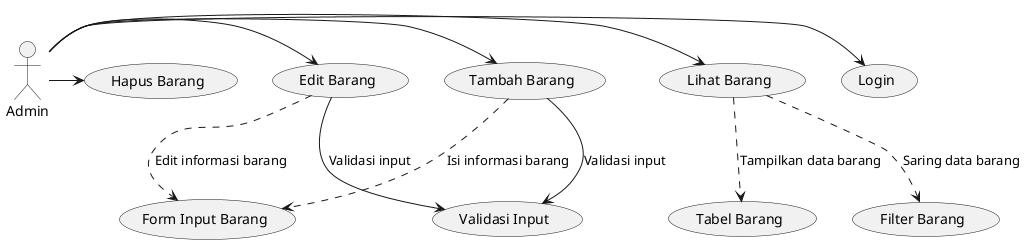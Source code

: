 @startuml
actor Admin

Admin -> (Login)
Admin -> (Lihat Barang)
Admin -> (Tambah Barang)
Admin -> (Edit Barang)
Admin -> (Hapus Barang)

(Lihat Barang) .down.> (Tabel Barang) : Tampilkan data barang
(Lihat Barang) .down.> (Filter Barang) : Saring data barang

(Tambah Barang) .down.> (Form Input Barang) : Isi informasi barang
(Edit Barang) .down.> (Form Input Barang) : Edit informasi barang

(Tambah Barang) --> (Validasi Input) : Validasi input
(Edit Barang) --> (Validasi Input) : Validasi input
@enduml
